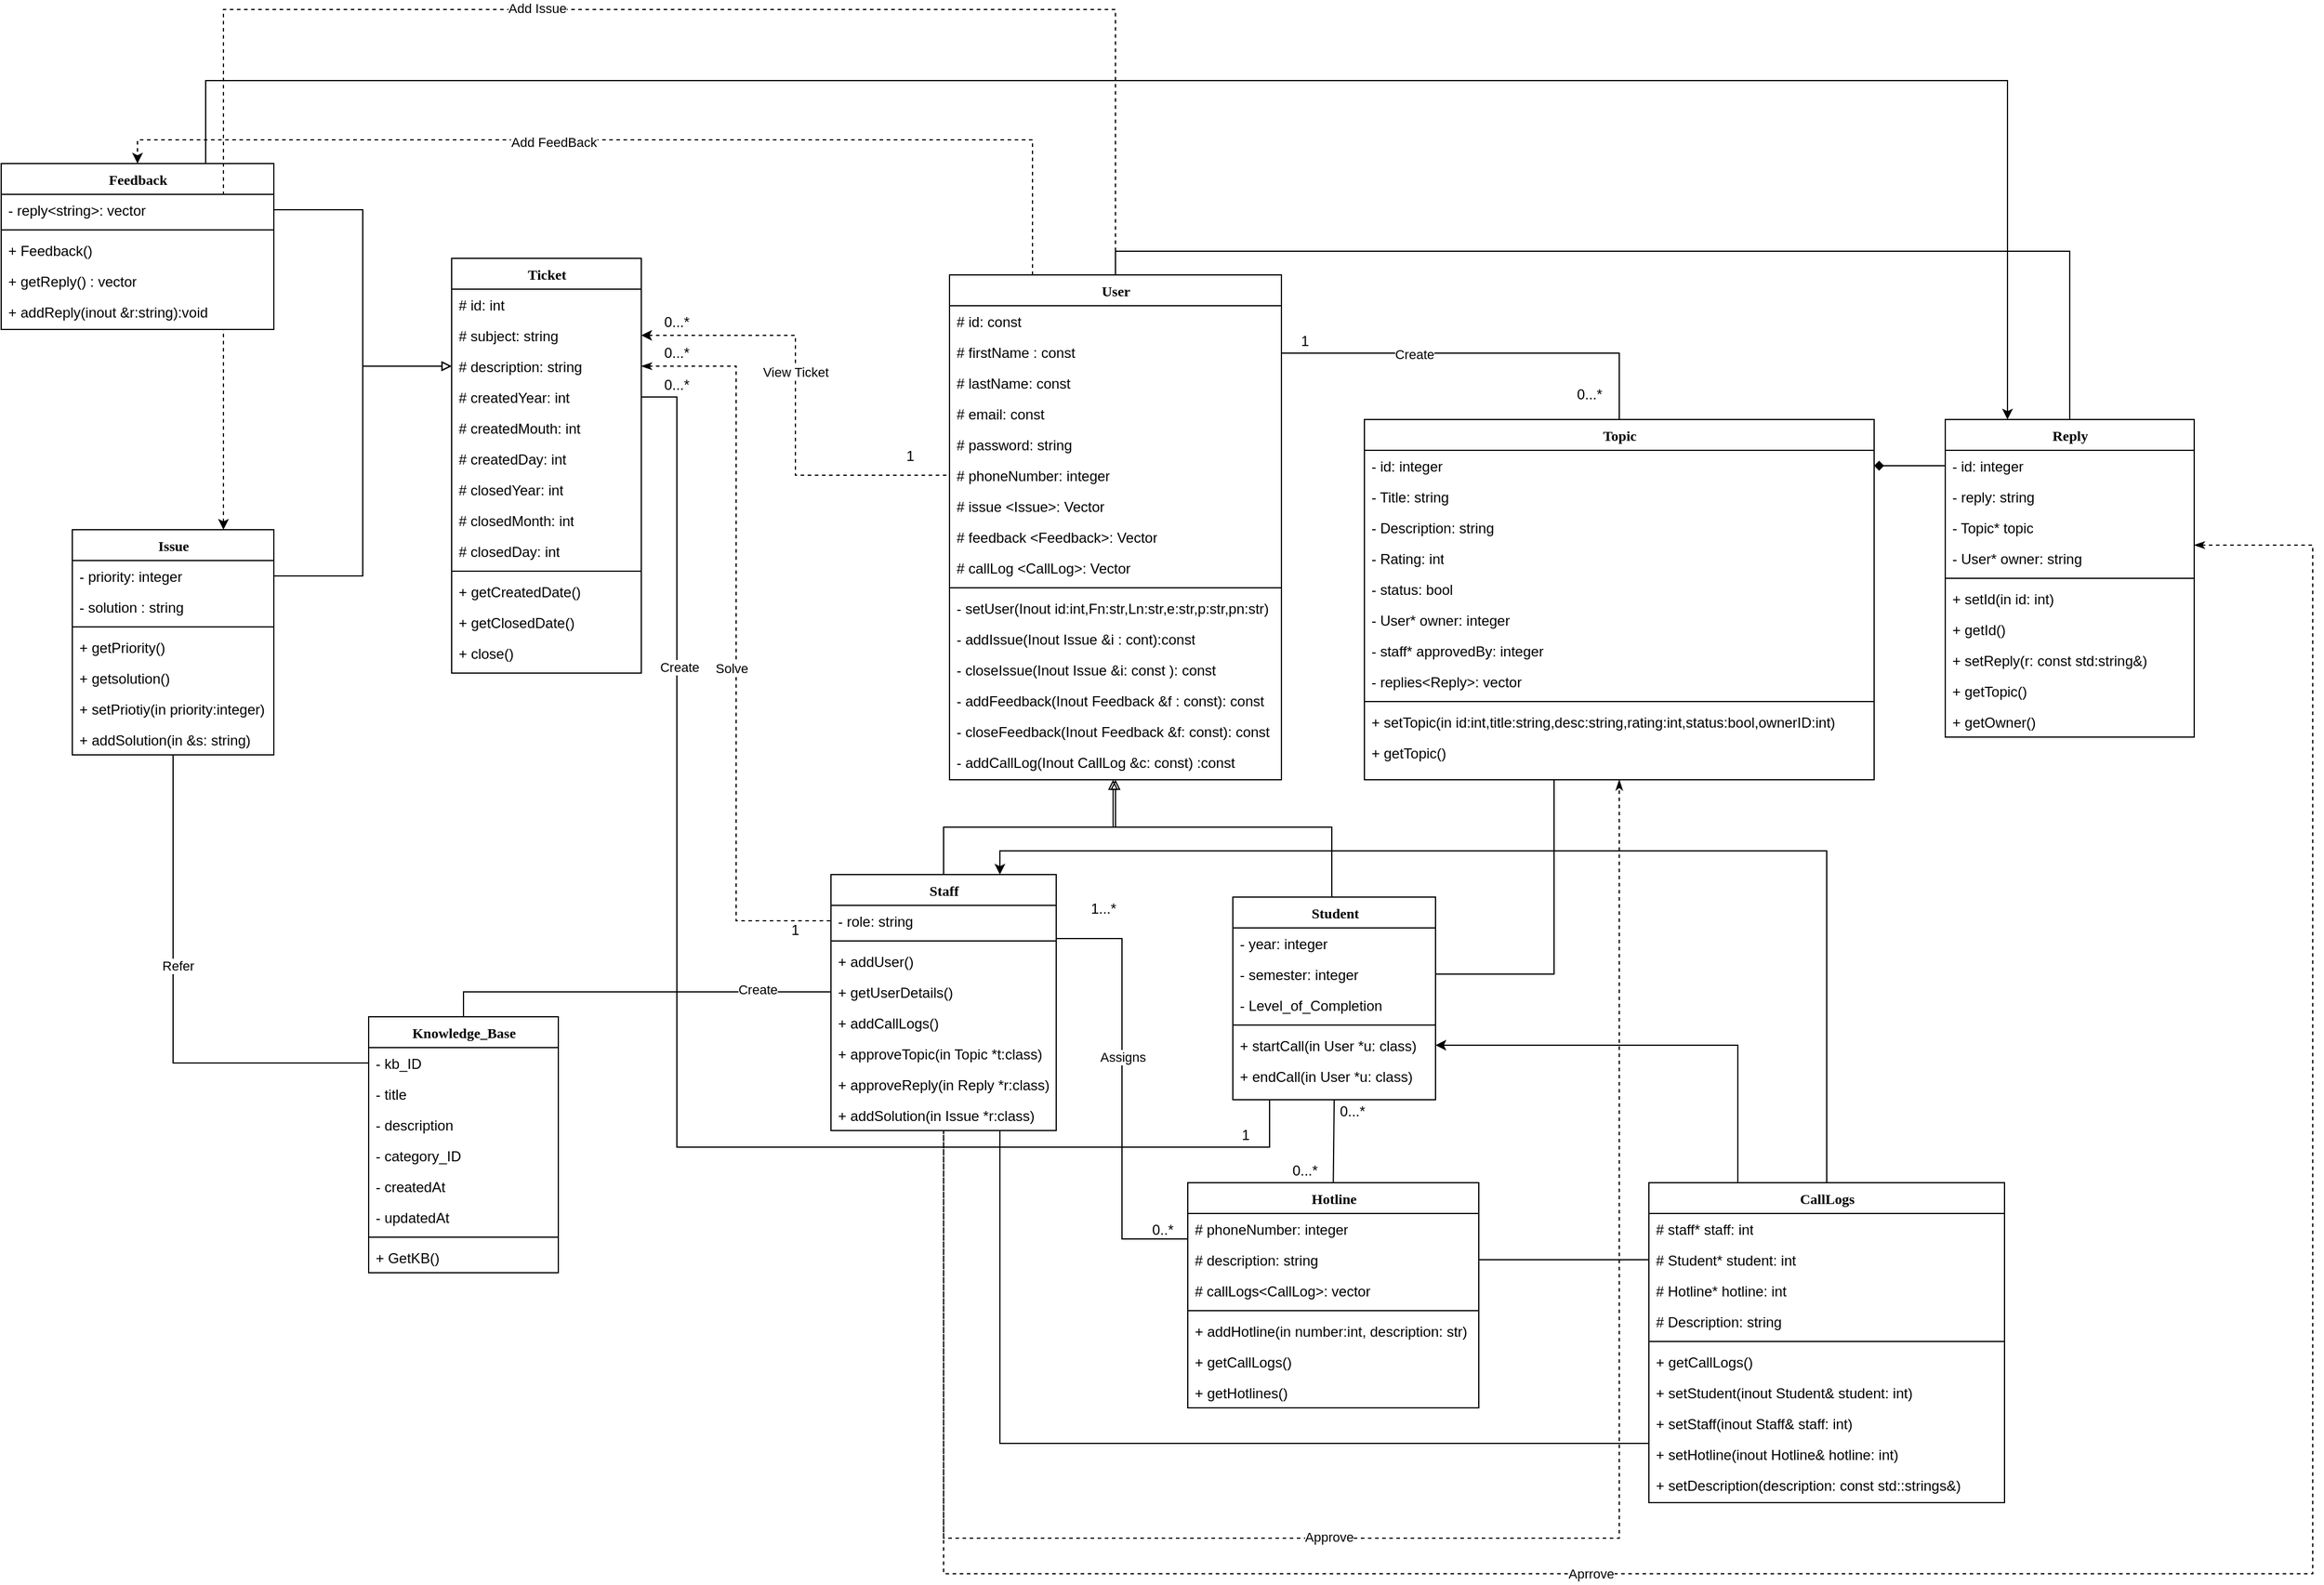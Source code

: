 <mxfile version="13.9.9" type="device"><diagram name="Page-1" id="6133507b-19e7-1e82-6fc7-422aa6c4b21f"><mxGraphModel dx="322" dy="3372" grid="1" gridSize="10" guides="1" tooltips="1" connect="1" arrows="1" fold="1" page="1" pageScale="1" pageWidth="1100" pageHeight="850" background="#ffffff" math="0" shadow="0"><root><mxCell id="0"/><mxCell id="1" parent="0"/><mxCell id="uD2Qz-DI841jRmQrWf2C-61" style="edgeStyle=orthogonalEdgeStyle;rounded=0;orthogonalLoop=1;jettySize=auto;html=1;exitX=0.5;exitY=0;exitDx=0;exitDy=0;entryX=0.5;entryY=1;entryDx=0;entryDy=0;endArrow=block;endFill=0;" parent="1" edge="1"><mxGeometry relative="1" as="geometry"><mxPoint x="2158" y="-1800" as="targetPoint"/><Array as="points"><mxPoint x="2343" y="-1760"/><mxPoint x="2158" y="-1760"/></Array><mxPoint x="2342.5" y="-1701" as="sourcePoint"/></mxGeometry></mxCell><mxCell id="uD2Qz-DI841jRmQrWf2C-149" style="rounded=0;orthogonalLoop=1;jettySize=auto;html=1;exitX=0.5;exitY=1;exitDx=0;exitDy=0;endArrow=none;endFill=0;entryX=0.5;entryY=0;entryDx=0;entryDy=0;" parent="1" source="uD2Qz-DI841jRmQrWf2C-1" target="uD2Qz-DI841jRmQrWf2C-117" edge="1"><mxGeometry relative="1" as="geometry"><mxPoint x="2360" y="-1490" as="targetPoint"/></mxGeometry></mxCell><mxCell id="uD2Qz-DI841jRmQrWf2C-1" value="Student" style="swimlane;html=1;fontStyle=1;align=center;verticalAlign=top;childLayout=stackLayout;horizontal=1;startSize=26;horizontalStack=0;resizeParent=1;resizeLast=0;collapsible=1;marginBottom=0;swimlaneFillColor=#ffffff;rounded=0;shadow=0;comic=0;labelBackgroundColor=none;strokeWidth=1;fillColor=none;fontFamily=Verdana;fontSize=12" parent="1" vertex="1"><mxGeometry x="2259" y="-1701" width="171" height="171" as="geometry"><mxRectangle x="1769" y="-1941" width="100" height="26" as="alternateBounds"/></mxGeometry></mxCell><mxCell id="uD2Qz-DI841jRmQrWf2C-2" value="- year: integer" style="text;html=1;strokeColor=none;fillColor=none;align=left;verticalAlign=top;spacingLeft=4;spacingRight=4;whiteSpace=wrap;overflow=hidden;rotatable=0;points=[[0,0.5],[1,0.5]];portConstraint=eastwest;" parent="uD2Qz-DI841jRmQrWf2C-1" vertex="1"><mxGeometry y="26" width="171" height="26" as="geometry"/></mxCell><mxCell id="uD2Qz-DI841jRmQrWf2C-3" value="- semester: integer" style="text;html=1;strokeColor=none;fillColor=none;align=left;verticalAlign=top;spacingLeft=4;spacingRight=4;whiteSpace=wrap;overflow=hidden;rotatable=0;points=[[0,0.5],[1,0.5]];portConstraint=eastwest;" parent="uD2Qz-DI841jRmQrWf2C-1" vertex="1"><mxGeometry y="52" width="171" height="26" as="geometry"/></mxCell><mxCell id="uD2Qz-DI841jRmQrWf2C-107" value="- Level_of_Completion" style="text;html=1;strokeColor=none;fillColor=none;align=left;verticalAlign=top;spacingLeft=4;spacingRight=4;whiteSpace=wrap;overflow=hidden;rotatable=0;points=[[0,0.5],[1,0.5]];portConstraint=eastwest;" parent="uD2Qz-DI841jRmQrWf2C-1" vertex="1"><mxGeometry y="78" width="171" height="26" as="geometry"/></mxCell><mxCell id="uD2Qz-DI841jRmQrWf2C-4" value="" style="line;html=1;strokeWidth=1;fillColor=none;align=left;verticalAlign=middle;spacingTop=-1;spacingLeft=3;spacingRight=3;rotatable=0;labelPosition=right;points=[];portConstraint=eastwest;" parent="uD2Qz-DI841jRmQrWf2C-1" vertex="1"><mxGeometry y="104" width="171" height="8" as="geometry"/></mxCell><mxCell id="uD2Qz-DI841jRmQrWf2C-70" value="+ startCall(in User *u: class)" style="text;html=1;strokeColor=none;fillColor=none;align=left;verticalAlign=top;spacingLeft=4;spacingRight=4;whiteSpace=wrap;overflow=hidden;rotatable=0;points=[[0,0.5],[1,0.5]];portConstraint=eastwest;" parent="uD2Qz-DI841jRmQrWf2C-1" vertex="1"><mxGeometry y="112" width="171" height="26" as="geometry"/></mxCell><mxCell id="uD2Qz-DI841jRmQrWf2C-5" value="+ endCall(in User *u: class)" style="text;html=1;strokeColor=none;fillColor=none;align=left;verticalAlign=top;spacingLeft=4;spacingRight=4;whiteSpace=wrap;overflow=hidden;rotatable=0;points=[[0,0.5],[1,0.5]];portConstraint=eastwest;" parent="uD2Qz-DI841jRmQrWf2C-1" vertex="1"><mxGeometry y="138" width="171" height="26" as="geometry"/></mxCell><mxCell id="uD2Qz-DI841jRmQrWf2C-62" style="edgeStyle=orthogonalEdgeStyle;rounded=0;orthogonalLoop=1;jettySize=auto;html=1;exitX=0.5;exitY=0;exitDx=0;exitDy=0;entryX=0.5;entryY=1;entryDx=0;entryDy=0;endArrow=block;endFill=0;" parent="1" source="uD2Qz-DI841jRmQrWf2C-53" target="uD2Qz-DI841jRmQrWf2C-73" edge="1"><mxGeometry relative="1" as="geometry"><mxPoint x="2159" y="-1786" as="targetPoint"/><Array as="points"><mxPoint x="2015" y="-1760"/><mxPoint x="2160" y="-1760"/></Array></mxGeometry></mxCell><mxCell id="uD2Qz-DI841jRmQrWf2C-154" style="edgeStyle=orthogonalEdgeStyle;rounded=0;orthogonalLoop=1;jettySize=auto;html=1;exitX=1;exitY=0.25;exitDx=0;exitDy=0;entryX=0;entryY=0.25;entryDx=0;entryDy=0;endArrow=none;endFill=0;" parent="1" source="uD2Qz-DI841jRmQrWf2C-53" target="uD2Qz-DI841jRmQrWf2C-117" edge="1"><mxGeometry relative="1" as="geometry"/></mxCell><mxCell id="uD2Qz-DI841jRmQrWf2C-157" value="Assigns" style="edgeLabel;html=1;align=center;verticalAlign=middle;resizable=0;points=[];" parent="uD2Qz-DI841jRmQrWf2C-154" vertex="1" connectable="0"><mxGeometry x="-0.148" relative="1" as="geometry"><mxPoint as="offset"/></mxGeometry></mxCell><mxCell id="LTG6t53aJ85nXShR4HOv-27" style="edgeStyle=orthogonalEdgeStyle;rounded=0;orthogonalLoop=1;jettySize=auto;html=1;exitX=0.75;exitY=1;exitDx=0;exitDy=0;entryX=0;entryY=0.5;entryDx=0;entryDy=0;endArrow=none;endFill=0;" parent="1" source="uD2Qz-DI841jRmQrWf2C-53" target="uD2Qz-DI841jRmQrWf2C-168" edge="1"><mxGeometry relative="1" as="geometry"><Array as="points"><mxPoint x="2063" y="-1240"/><mxPoint x="2610" y="-1240"/></Array></mxGeometry></mxCell><mxCell id="hPfFJoXS72aLHpicnr_9-17" style="edgeStyle=orthogonalEdgeStyle;rounded=0;orthogonalLoop=1;jettySize=auto;html=1;exitX=1;exitY=0;exitDx=0;exitDy=0;startArrow=none;startFill=0;endArrow=classic;endFill=1;" parent="1" source="uD2Qz-DI841jRmQrWf2C-53" edge="1"><mxGeometry relative="1" as="geometry"><mxPoint x="2110" y="-1720" as="targetPoint"/></mxGeometry></mxCell><mxCell id="jJWsI16hQN7wxo_IH3_u-4" style="edgeStyle=orthogonalEdgeStyle;rounded=0;orthogonalLoop=1;jettySize=auto;html=1;entryX=0.5;entryY=1;entryDx=0;entryDy=0;dashed=1;startArrow=none;startFill=0;endArrow=classicThin;endFill=1;" edge="1" parent="1" source="uD2Qz-DI841jRmQrWf2C-53" target="uD2Qz-DI841jRmQrWf2C-133"><mxGeometry relative="1" as="geometry"><Array as="points"><mxPoint x="2015" y="-1160"/><mxPoint x="2585" y="-1160"/></Array></mxGeometry></mxCell><mxCell id="jJWsI16hQN7wxo_IH3_u-5" value="Approve" style="edgeLabel;html=1;align=center;verticalAlign=middle;resizable=0;points=[];" vertex="1" connectable="0" parent="jJWsI16hQN7wxo_IH3_u-4"><mxGeometry x="-0.139" y="1" relative="1" as="geometry"><mxPoint as="offset"/></mxGeometry></mxCell><mxCell id="uD2Qz-DI841jRmQrWf2C-53" value="Staff" style="swimlane;html=1;fontStyle=1;align=center;verticalAlign=top;childLayout=stackLayout;horizontal=1;startSize=26;horizontalStack=0;resizeParent=1;resizeLast=0;collapsible=1;marginBottom=0;swimlaneFillColor=#ffffff;rounded=0;shadow=0;comic=0;labelBackgroundColor=none;strokeWidth=1;fillColor=none;fontFamily=Verdana;fontSize=12" parent="1" vertex="1"><mxGeometry x="1920" y="-1720" width="190" height="216" as="geometry"><mxRectangle x="1430" y="-1941" width="100" height="26" as="alternateBounds"/></mxGeometry></mxCell><mxCell id="uD2Qz-DI841jRmQrWf2C-54" value="- role: string" style="text;html=1;strokeColor=none;fillColor=none;align=left;verticalAlign=top;spacingLeft=4;spacingRight=4;whiteSpace=wrap;overflow=hidden;rotatable=0;points=[[0,0.5],[1,0.5]];portConstraint=eastwest;" parent="uD2Qz-DI841jRmQrWf2C-53" vertex="1"><mxGeometry y="26" width="190" height="26" as="geometry"/></mxCell><mxCell id="uD2Qz-DI841jRmQrWf2C-56" value="" style="line;html=1;strokeWidth=1;fillColor=none;align=left;verticalAlign=middle;spacingTop=-1;spacingLeft=3;spacingRight=3;rotatable=0;labelPosition=right;points=[];portConstraint=eastwest;" parent="uD2Qz-DI841jRmQrWf2C-53" vertex="1"><mxGeometry y="52" width="190" height="8" as="geometry"/></mxCell><mxCell id="X2WeLWAJaxURfAypOdhX-17" value="+ addUser()" style="text;html=1;strokeColor=none;fillColor=none;align=left;verticalAlign=top;spacingLeft=4;spacingRight=4;whiteSpace=wrap;overflow=hidden;rotatable=0;points=[[0,0.5],[1,0.5]];portConstraint=eastwest;" parent="uD2Qz-DI841jRmQrWf2C-53" vertex="1"><mxGeometry y="60" width="190" height="26" as="geometry"/></mxCell><mxCell id="X2WeLWAJaxURfAypOdhX-16" value="+ getUserDetails()" style="text;html=1;strokeColor=none;fillColor=none;align=left;verticalAlign=top;spacingLeft=4;spacingRight=4;whiteSpace=wrap;overflow=hidden;rotatable=0;points=[[0,0.5],[1,0.5]];portConstraint=eastwest;" parent="uD2Qz-DI841jRmQrWf2C-53" vertex="1"><mxGeometry y="86" width="190" height="26" as="geometry"/></mxCell><mxCell id="uD2Qz-DI841jRmQrWf2C-57" value="+ addCallLogs()" style="text;html=1;strokeColor=none;fillColor=none;align=left;verticalAlign=top;spacingLeft=4;spacingRight=4;whiteSpace=wrap;overflow=hidden;rotatable=0;points=[[0,0.5],[1,0.5]];portConstraint=eastwest;" parent="uD2Qz-DI841jRmQrWf2C-53" vertex="1"><mxGeometry y="112" width="190" height="26" as="geometry"/></mxCell><mxCell id="uD2Qz-DI841jRmQrWf2C-167" value="+ approveTopic(in Topic *t:class)" style="text;html=1;strokeColor=none;fillColor=none;align=left;verticalAlign=top;spacingLeft=4;spacingRight=4;whiteSpace=wrap;overflow=hidden;rotatable=0;points=[[0,0.5],[1,0.5]];portConstraint=eastwest;" parent="uD2Qz-DI841jRmQrWf2C-53" vertex="1"><mxGeometry y="138" width="190" height="26" as="geometry"/></mxCell><mxCell id="uD2Qz-DI841jRmQrWf2C-196" value="+ approveReply(in Reply *r:class)" style="text;html=1;strokeColor=none;fillColor=none;align=left;verticalAlign=top;spacingLeft=4;spacingRight=4;whiteSpace=wrap;overflow=hidden;rotatable=0;points=[[0,0.5],[1,0.5]];portConstraint=eastwest;" parent="uD2Qz-DI841jRmQrWf2C-53" vertex="1"><mxGeometry y="164" width="190" height="26" as="geometry"/></mxCell><mxCell id="LTG6t53aJ85nXShR4HOv-24" value="+ addSolution(in Issue *r:class)" style="text;html=1;strokeColor=none;fillColor=none;align=left;verticalAlign=top;spacingLeft=4;spacingRight=4;whiteSpace=wrap;overflow=hidden;rotatable=0;points=[[0,0.5],[1,0.5]];portConstraint=eastwest;" parent="uD2Qz-DI841jRmQrWf2C-53" vertex="1"><mxGeometry y="190" width="190" height="26" as="geometry"/></mxCell><mxCell id="hPfFJoXS72aLHpicnr_9-10" style="edgeStyle=orthogonalEdgeStyle;rounded=0;orthogonalLoop=1;jettySize=auto;html=1;exitX=0.25;exitY=0;exitDx=0;exitDy=0;entryX=0.5;entryY=0;entryDx=0;entryDy=0;dashed=1;startArrow=none;startFill=0;endArrow=classic;endFill=1;" parent="1" source="uD2Qz-DI841jRmQrWf2C-73" target="uD2Qz-DI841jRmQrWf2C-145" edge="1"><mxGeometry relative="1" as="geometry"/></mxCell><mxCell id="hPfFJoXS72aLHpicnr_9-11" value="Add FeedBack" style="edgeLabel;html=1;align=center;verticalAlign=middle;resizable=0;points=[];" parent="hPfFJoXS72aLHpicnr_9-10" vertex="1" connectable="0"><mxGeometry x="0.165" y="2" relative="1" as="geometry"><mxPoint as="offset"/></mxGeometry></mxCell><mxCell id="uD2Qz-DI841jRmQrWf2C-73" value="User" style="swimlane;html=1;fontStyle=1;align=center;verticalAlign=top;childLayout=stackLayout;horizontal=1;startSize=26;horizontalStack=0;resizeParent=1;resizeLast=0;collapsible=1;marginBottom=0;swimlaneFillColor=#ffffff;rounded=0;shadow=0;comic=0;labelBackgroundColor=none;strokeWidth=1;fillColor=none;fontFamily=Verdana;fontSize=12" parent="1" vertex="1"><mxGeometry x="2020" y="-2226" width="280" height="426" as="geometry"><mxRectangle x="1581" y="-2465" width="100" height="26" as="alternateBounds"/></mxGeometry></mxCell><mxCell id="uD2Qz-DI841jRmQrWf2C-74" value="# id: const" style="text;html=1;strokeColor=none;fillColor=none;align=left;verticalAlign=top;spacingLeft=4;spacingRight=4;whiteSpace=wrap;overflow=hidden;rotatable=0;points=[[0,0.5],[1,0.5]];portConstraint=eastwest;" parent="uD2Qz-DI841jRmQrWf2C-73" vertex="1"><mxGeometry y="26" width="280" height="26" as="geometry"/></mxCell><mxCell id="uD2Qz-DI841jRmQrWf2C-75" value="#&amp;nbsp;firstName : const" style="text;html=1;strokeColor=none;fillColor=none;align=left;verticalAlign=top;spacingLeft=4;spacingRight=4;whiteSpace=wrap;overflow=hidden;rotatable=0;points=[[0,0.5],[1,0.5]];portConstraint=eastwest;" parent="uD2Qz-DI841jRmQrWf2C-73" vertex="1"><mxGeometry y="52" width="280" height="26" as="geometry"/></mxCell><mxCell id="uD2Qz-DI841jRmQrWf2C-78" value="#&amp;nbsp;lastName: const" style="text;html=1;strokeColor=none;fillColor=none;align=left;verticalAlign=top;spacingLeft=4;spacingRight=4;whiteSpace=wrap;overflow=hidden;rotatable=0;points=[[0,0.5],[1,0.5]];portConstraint=eastwest;" parent="uD2Qz-DI841jRmQrWf2C-73" vertex="1"><mxGeometry y="78" width="280" height="26" as="geometry"/></mxCell><mxCell id="uD2Qz-DI841jRmQrWf2C-79" value="#&amp;nbsp;email: const" style="text;html=1;strokeColor=none;fillColor=none;align=left;verticalAlign=top;spacingLeft=4;spacingRight=4;whiteSpace=wrap;overflow=hidden;rotatable=0;points=[[0,0.5],[1,0.5]];portConstraint=eastwest;" parent="uD2Qz-DI841jRmQrWf2C-73" vertex="1"><mxGeometry y="104" width="280" height="26" as="geometry"/></mxCell><mxCell id="uD2Qz-DI841jRmQrWf2C-80" value="#&amp;nbsp;password: string" style="text;html=1;strokeColor=none;fillColor=none;align=left;verticalAlign=top;spacingLeft=4;spacingRight=4;whiteSpace=wrap;overflow=hidden;rotatable=0;points=[[0,0.5],[1,0.5]];portConstraint=eastwest;" parent="uD2Qz-DI841jRmQrWf2C-73" vertex="1"><mxGeometry y="130" width="280" height="26" as="geometry"/></mxCell><mxCell id="uD2Qz-DI841jRmQrWf2C-81" value="#&amp;nbsp;phoneNumber: integer" style="text;html=1;strokeColor=none;fillColor=none;align=left;verticalAlign=top;spacingLeft=4;spacingRight=4;whiteSpace=wrap;overflow=hidden;rotatable=0;points=[[0,0.5],[1,0.5]];portConstraint=eastwest;" parent="uD2Qz-DI841jRmQrWf2C-73" vertex="1"><mxGeometry y="156" width="280" height="26" as="geometry"/></mxCell><mxCell id="uD2Qz-DI841jRmQrWf2C-82" value="#&amp;nbsp;issue &amp;lt;Issue&amp;gt;: Vector" style="text;html=1;strokeColor=none;fillColor=none;align=left;verticalAlign=top;spacingLeft=4;spacingRight=4;whiteSpace=wrap;overflow=hidden;rotatable=0;points=[[0,0.5],[1,0.5]];portConstraint=eastwest;" parent="uD2Qz-DI841jRmQrWf2C-73" vertex="1"><mxGeometry y="182" width="280" height="26" as="geometry"/></mxCell><mxCell id="uD2Qz-DI841jRmQrWf2C-83" value="#&amp;nbsp;feedback &amp;lt;Feedback&amp;gt;: Vector" style="text;html=1;strokeColor=none;fillColor=none;align=left;verticalAlign=top;spacingLeft=4;spacingRight=4;whiteSpace=wrap;overflow=hidden;rotatable=0;points=[[0,0.5],[1,0.5]];portConstraint=eastwest;" parent="uD2Qz-DI841jRmQrWf2C-73" vertex="1"><mxGeometry y="208" width="280" height="26" as="geometry"/></mxCell><mxCell id="uD2Qz-DI841jRmQrWf2C-84" value="#&amp;nbsp;callLog &amp;lt;CallLog&amp;gt;: Vector" style="text;html=1;strokeColor=none;fillColor=none;align=left;verticalAlign=top;spacingLeft=4;spacingRight=4;whiteSpace=wrap;overflow=hidden;rotatable=0;points=[[0,0.5],[1,0.5]];portConstraint=eastwest;" parent="uD2Qz-DI841jRmQrWf2C-73" vertex="1"><mxGeometry y="234" width="280" height="26" as="geometry"/></mxCell><mxCell id="uD2Qz-DI841jRmQrWf2C-76" value="" style="line;html=1;strokeWidth=1;fillColor=none;align=left;verticalAlign=middle;spacingTop=-1;spacingLeft=3;spacingRight=3;rotatable=0;labelPosition=right;points=[];portConstraint=eastwest;" parent="uD2Qz-DI841jRmQrWf2C-73" vertex="1"><mxGeometry y="260" width="280" height="8" as="geometry"/></mxCell><mxCell id="X2WeLWAJaxURfAypOdhX-36" value="- setUser(Inout id:int,Fn:str,Ln:str,e:str,p:str,pn:str)&amp;nbsp;" style="text;html=1;strokeColor=none;fillColor=none;align=left;verticalAlign=top;spacingLeft=4;spacingRight=4;whiteSpace=wrap;overflow=hidden;rotatable=0;points=[[0,0.5],[1,0.5]];portConstraint=eastwest;" parent="uD2Qz-DI841jRmQrWf2C-73" vertex="1"><mxGeometry y="268" width="280" height="26" as="geometry"/></mxCell><mxCell id="X2WeLWAJaxURfAypOdhX-15" value="- addIssue(Inout Issue &amp;amp;i : cont):const" style="text;html=1;strokeColor=none;fillColor=none;align=left;verticalAlign=top;spacingLeft=4;spacingRight=4;whiteSpace=wrap;overflow=hidden;rotatable=0;points=[[0,0.5],[1,0.5]];portConstraint=eastwest;" parent="uD2Qz-DI841jRmQrWf2C-73" vertex="1"><mxGeometry y="294" width="280" height="26" as="geometry"/></mxCell><mxCell id="uD2Qz-DI841jRmQrWf2C-86" value="- closeIssue(Inout Issue &amp;amp;i: const ): const&amp;nbsp;" style="text;html=1;strokeColor=none;fillColor=none;align=left;verticalAlign=top;spacingLeft=4;spacingRight=4;whiteSpace=wrap;overflow=hidden;rotatable=0;points=[[0,0.5],[1,0.5]];portConstraint=eastwest;" parent="uD2Qz-DI841jRmQrWf2C-73" vertex="1"><mxGeometry y="320" width="280" height="26" as="geometry"/></mxCell><mxCell id="uD2Qz-DI841jRmQrWf2C-77" value="- addFeedback(Inout Feedback &amp;amp;f : const): const&amp;nbsp;&amp;nbsp;" style="text;html=1;strokeColor=none;fillColor=none;align=left;verticalAlign=top;spacingLeft=4;spacingRight=4;whiteSpace=wrap;overflow=hidden;rotatable=0;points=[[0,0.5],[1,0.5]];portConstraint=eastwest;" parent="uD2Qz-DI841jRmQrWf2C-73" vertex="1"><mxGeometry y="346" width="280" height="26" as="geometry"/></mxCell><mxCell id="uD2Qz-DI841jRmQrWf2C-87" value="- closeFeedback(Inout Feedback &amp;amp;f: const): const&amp;nbsp;" style="text;html=1;strokeColor=none;fillColor=none;align=left;verticalAlign=top;spacingLeft=4;spacingRight=4;whiteSpace=wrap;overflow=hidden;rotatable=0;points=[[0,0.5],[1,0.5]];portConstraint=eastwest;" parent="uD2Qz-DI841jRmQrWf2C-73" vertex="1"><mxGeometry y="372" width="280" height="26" as="geometry"/></mxCell><mxCell id="uD2Qz-DI841jRmQrWf2C-164" value="- addCallLog(Inout CallLog &amp;amp;c: const) :const" style="text;html=1;strokeColor=none;fillColor=none;align=left;verticalAlign=top;spacingLeft=4;spacingRight=4;whiteSpace=wrap;overflow=hidden;rotatable=0;points=[[0,0.5],[1,0.5]];portConstraint=eastwest;" parent="uD2Qz-DI841jRmQrWf2C-73" vertex="1"><mxGeometry y="398" width="280" height="26" as="geometry"/></mxCell><mxCell id="uD2Qz-DI841jRmQrWf2C-98" value="" style="group;container=1;" parent="1" vertex="1" connectable="0"><mxGeometry x="1613" y="-2083" width="394" height="314" as="geometry"><mxRectangle x="1123" y="-2323" width="50" height="40" as="alternateBounds"/></mxGeometry></mxCell><mxCell id="uD2Qz-DI841jRmQrWf2C-96" value="1" style="text;html=1;strokeColor=none;fillColor=none;align=center;verticalAlign=middle;whiteSpace=wrap;rounded=0;" parent="uD2Qz-DI841jRmQrWf2C-98" vertex="1"><mxGeometry x="354" width="40" height="20" as="geometry"/></mxCell><mxCell id="uD2Qz-DI841jRmQrWf2C-108" style="edgeStyle=orthogonalEdgeStyle;rounded=0;orthogonalLoop=1;jettySize=auto;html=1;exitX=1;exitY=0.5;exitDx=0;exitDy=0;entryX=0;entryY=0.5;entryDx=0;entryDy=0;endArrow=none;endFill=0;startArrow=classicThin;startFill=1;dashed=1;" parent="1" source="uD2Qz-DI841jRmQrWf2C-99" target="uD2Qz-DI841jRmQrWf2C-54" edge="1"><mxGeometry relative="1" as="geometry"/></mxCell><mxCell id="X2WeLWAJaxURfAypOdhX-28" value="Solve" style="edgeLabel;html=1;align=center;verticalAlign=middle;resizable=0;points=[];" parent="uD2Qz-DI841jRmQrWf2C-108" vertex="1" connectable="0"><mxGeometry x="0.065" y="-4" relative="1" as="geometry"><mxPoint as="offset"/></mxGeometry></mxCell><mxCell id="uD2Qz-DI841jRmQrWf2C-109" style="edgeStyle=orthogonalEdgeStyle;rounded=0;orthogonalLoop=1;jettySize=auto;html=1;exitX=1;exitY=0.5;exitDx=0;exitDy=0;endArrow=none;endFill=0;entryX=0.25;entryY=1;entryDx=0;entryDy=0;" parent="1" source="uD2Qz-DI841jRmQrWf2C-100" target="uD2Qz-DI841jRmQrWf2C-1" edge="1"><mxGeometry relative="1" as="geometry"><Array as="points"><mxPoint x="1790" y="-2123"/><mxPoint x="1790" y="-1490"/><mxPoint x="2290" y="-1490"/><mxPoint x="2290" y="-1530"/></Array><mxPoint x="2280" y="-1510" as="targetPoint"/></mxGeometry></mxCell><mxCell id="X2WeLWAJaxURfAypOdhX-32" value="Create" style="edgeLabel;html=1;align=center;verticalAlign=middle;resizable=0;points=[];" parent="uD2Qz-DI841jRmQrWf2C-109" vertex="1" connectable="0"><mxGeometry x="-0.575" y="2" relative="1" as="geometry"><mxPoint as="offset"/></mxGeometry></mxCell><mxCell id="uD2Qz-DI841jRmQrWf2C-110" value="0...*" style="text;html=1;strokeColor=none;fillColor=none;align=center;verticalAlign=middle;whiteSpace=wrap;rounded=0;" parent="1" vertex="1"><mxGeometry x="1770" y="-2170" width="40" height="20" as="geometry"/></mxCell><mxCell id="uD2Qz-DI841jRmQrWf2C-111" value="1" style="text;html=1;strokeColor=none;fillColor=none;align=center;verticalAlign=middle;whiteSpace=wrap;rounded=0;" parent="1" vertex="1"><mxGeometry x="1870" y="-1683" width="40" height="20" as="geometry"/></mxCell><mxCell id="uD2Qz-DI841jRmQrWf2C-113" value="1" style="text;html=1;strokeColor=none;fillColor=none;align=center;verticalAlign=middle;whiteSpace=wrap;rounded=0;" parent="1" vertex="1"><mxGeometry x="2250" y="-1510" width="40" height="20" as="geometry"/></mxCell><mxCell id="uD2Qz-DI841jRmQrWf2C-117" value="Hotline" style="swimlane;html=1;fontStyle=1;align=center;verticalAlign=top;childLayout=stackLayout;horizontal=1;startSize=26;horizontalStack=0;resizeParent=1;resizeLast=0;collapsible=1;marginBottom=0;swimlaneFillColor=#ffffff;rounded=0;shadow=0;comic=0;labelBackgroundColor=none;strokeWidth=1;fillColor=none;fontFamily=Verdana;fontSize=12" parent="1" vertex="1"><mxGeometry x="2221" y="-1460" width="245.5" height="190" as="geometry"><mxRectangle x="1430" y="-1941" width="100" height="26" as="alternateBounds"/></mxGeometry></mxCell><mxCell id="uD2Qz-DI841jRmQrWf2C-118" value="# phoneNumber: integer" style="text;html=1;strokeColor=none;fillColor=none;align=left;verticalAlign=top;spacingLeft=4;spacingRight=4;whiteSpace=wrap;overflow=hidden;rotatable=0;points=[[0,0.5],[1,0.5]];portConstraint=eastwest;" parent="uD2Qz-DI841jRmQrWf2C-117" vertex="1"><mxGeometry y="26" width="245.5" height="26" as="geometry"/></mxCell><mxCell id="uD2Qz-DI841jRmQrWf2C-161" value="# description: string" style="text;html=1;strokeColor=none;fillColor=none;align=left;verticalAlign=top;spacingLeft=4;spacingRight=4;whiteSpace=wrap;overflow=hidden;rotatable=0;points=[[0,0.5],[1,0.5]];portConstraint=eastwest;" parent="uD2Qz-DI841jRmQrWf2C-117" vertex="1"><mxGeometry y="52" width="245.5" height="26" as="geometry"/></mxCell><mxCell id="X2WeLWAJaxURfAypOdhX-1" value="# callLogs&amp;lt;CallLog&amp;gt;: vector" style="text;html=1;strokeColor=none;fillColor=none;align=left;verticalAlign=top;spacingLeft=4;spacingRight=4;whiteSpace=wrap;overflow=hidden;rotatable=0;points=[[0,0.5],[1,0.5]];portConstraint=eastwest;" parent="uD2Qz-DI841jRmQrWf2C-117" vertex="1"><mxGeometry y="78" width="245.5" height="26" as="geometry"/></mxCell><mxCell id="uD2Qz-DI841jRmQrWf2C-119" value="" style="line;html=1;strokeWidth=1;fillColor=none;align=left;verticalAlign=middle;spacingTop=-1;spacingLeft=3;spacingRight=3;rotatable=0;labelPosition=right;points=[];portConstraint=eastwest;" parent="uD2Qz-DI841jRmQrWf2C-117" vertex="1"><mxGeometry y="104" width="245.5" height="8" as="geometry"/></mxCell><mxCell id="uD2Qz-DI841jRmQrWf2C-120" value="+ addHotline(in number:int, description: str)" style="text;html=1;strokeColor=none;fillColor=none;align=left;verticalAlign=top;spacingLeft=4;spacingRight=4;whiteSpace=wrap;overflow=hidden;rotatable=0;points=[[0,0.5],[1,0.5]];portConstraint=eastwest;" parent="uD2Qz-DI841jRmQrWf2C-117" vertex="1"><mxGeometry y="112" width="245.5" height="26" as="geometry"/></mxCell><mxCell id="uD2Qz-DI841jRmQrWf2C-163" value="+ getCallLogs()" style="text;html=1;strokeColor=none;fillColor=none;align=left;verticalAlign=top;spacingLeft=4;spacingRight=4;whiteSpace=wrap;overflow=hidden;rotatable=0;points=[[0,0.5],[1,0.5]];portConstraint=eastwest;" parent="uD2Qz-DI841jRmQrWf2C-117" vertex="1"><mxGeometry y="138" width="245.5" height="26" as="geometry"/></mxCell><mxCell id="X2WeLWAJaxURfAypOdhX-3" value="+ getHotlines()" style="text;html=1;strokeColor=none;fillColor=none;align=left;verticalAlign=top;spacingLeft=4;spacingRight=4;whiteSpace=wrap;overflow=hidden;rotatable=0;points=[[0,0.5],[1,0.5]];portConstraint=eastwest;" parent="uD2Qz-DI841jRmQrWf2C-117" vertex="1"><mxGeometry y="164" width="245.5" height="26" as="geometry"/></mxCell><mxCell id="hPfFJoXS72aLHpicnr_9-8" style="edgeStyle=orthogonalEdgeStyle;rounded=0;orthogonalLoop=1;jettySize=auto;html=1;exitX=0.25;exitY=0;exitDx=0;exitDy=0;entryX=1;entryY=0.5;entryDx=0;entryDy=0;" parent="1" source="uD2Qz-DI841jRmQrWf2C-121" target="uD2Qz-DI841jRmQrWf2C-70" edge="1"><mxGeometry relative="1" as="geometry"/></mxCell><mxCell id="hPfFJoXS72aLHpicnr_9-9" style="edgeStyle=orthogonalEdgeStyle;rounded=0;orthogonalLoop=1;jettySize=auto;html=1;exitX=0.5;exitY=0;exitDx=0;exitDy=0;entryX=0.75;entryY=0;entryDx=0;entryDy=0;" parent="1" source="uD2Qz-DI841jRmQrWf2C-121" target="uD2Qz-DI841jRmQrWf2C-53" edge="1"><mxGeometry relative="1" as="geometry"><Array as="points"><mxPoint x="2760" y="-1740"/><mxPoint x="2063" y="-1740"/></Array></mxGeometry></mxCell><mxCell id="uD2Qz-DI841jRmQrWf2C-121" value="CallLogs" style="swimlane;html=1;fontStyle=1;align=center;verticalAlign=top;childLayout=stackLayout;horizontal=1;startSize=26;horizontalStack=0;resizeParent=1;resizeLast=0;collapsible=1;marginBottom=0;swimlaneFillColor=#ffffff;rounded=0;shadow=0;comic=0;labelBackgroundColor=none;strokeWidth=1;fillColor=none;fontFamily=Verdana;fontSize=12" parent="1" vertex="1"><mxGeometry x="2610" y="-1460" width="300" height="270" as="geometry"><mxRectangle x="1430" y="-1941" width="100" height="26" as="alternateBounds"/></mxGeometry></mxCell><mxCell id="uD2Qz-DI841jRmQrWf2C-122" value="# staff* staff: int" style="text;html=1;strokeColor=none;fillColor=none;align=left;verticalAlign=top;spacingLeft=4;spacingRight=4;whiteSpace=wrap;overflow=hidden;rotatable=0;points=[[0,0.5],[1,0.5]];portConstraint=eastwest;" parent="uD2Qz-DI841jRmQrWf2C-121" vertex="1"><mxGeometry y="26" width="300" height="26" as="geometry"/></mxCell><mxCell id="uD2Qz-DI841jRmQrWf2C-166" value="# Student* student: int" style="text;html=1;strokeColor=none;fillColor=none;align=left;verticalAlign=top;spacingLeft=4;spacingRight=4;whiteSpace=wrap;overflow=hidden;rotatable=0;points=[[0,0.5],[1,0.5]];portConstraint=eastwest;" parent="uD2Qz-DI841jRmQrWf2C-121" vertex="1"><mxGeometry y="52" width="300" height="26" as="geometry"/></mxCell><mxCell id="X2WeLWAJaxURfAypOdhX-6" value="# Hotline* hotline: int" style="text;html=1;strokeColor=none;fillColor=none;align=left;verticalAlign=top;spacingLeft=4;spacingRight=4;whiteSpace=wrap;overflow=hidden;rotatable=0;points=[[0,0.5],[1,0.5]];portConstraint=eastwest;" parent="uD2Qz-DI841jRmQrWf2C-121" vertex="1"><mxGeometry y="78" width="300" height="26" as="geometry"/></mxCell><mxCell id="uD2Qz-DI841jRmQrWf2C-168" value="# Description: string" style="text;html=1;strokeColor=none;fillColor=none;align=left;verticalAlign=top;spacingLeft=4;spacingRight=4;whiteSpace=wrap;overflow=hidden;rotatable=0;points=[[0,0.5],[1,0.5]];portConstraint=eastwest;" parent="uD2Qz-DI841jRmQrWf2C-121" vertex="1"><mxGeometry y="104" width="300" height="26" as="geometry"/></mxCell><mxCell id="uD2Qz-DI841jRmQrWf2C-123" value="" style="line;html=1;strokeWidth=1;fillColor=none;align=left;verticalAlign=middle;spacingTop=-1;spacingLeft=3;spacingRight=3;rotatable=0;labelPosition=right;points=[];portConstraint=eastwest;" parent="uD2Qz-DI841jRmQrWf2C-121" vertex="1"><mxGeometry y="130" width="300" height="8" as="geometry"/></mxCell><mxCell id="uD2Qz-DI841jRmQrWf2C-124" value="+ getCallLogs()" style="text;html=1;strokeColor=none;fillColor=none;align=left;verticalAlign=top;spacingLeft=4;spacingRight=4;whiteSpace=wrap;overflow=hidden;rotatable=0;points=[[0,0.5],[1,0.5]];portConstraint=eastwest;" parent="uD2Qz-DI841jRmQrWf2C-121" vertex="1"><mxGeometry y="138" width="300" height="26" as="geometry"/></mxCell><mxCell id="X2WeLWAJaxURfAypOdhX-7" value="+ setStudent(inout Student&amp;amp; student: int)" style="text;html=1;strokeColor=none;fillColor=none;align=left;verticalAlign=top;spacingLeft=4;spacingRight=4;whiteSpace=wrap;overflow=hidden;rotatable=0;points=[[0,0.5],[1,0.5]];portConstraint=eastwest;" parent="uD2Qz-DI841jRmQrWf2C-121" vertex="1"><mxGeometry y="164" width="300" height="26" as="geometry"/></mxCell><mxCell id="X2WeLWAJaxURfAypOdhX-9" value="+ setStaff(inout Staff&amp;amp; staff: int)" style="text;html=1;strokeColor=none;fillColor=none;align=left;verticalAlign=top;spacingLeft=4;spacingRight=4;whiteSpace=wrap;overflow=hidden;rotatable=0;points=[[0,0.5],[1,0.5]];portConstraint=eastwest;" parent="uD2Qz-DI841jRmQrWf2C-121" vertex="1"><mxGeometry y="190" width="300" height="26" as="geometry"/></mxCell><mxCell id="X2WeLWAJaxURfAypOdhX-24" value="+ setHotline(inout Hotline&amp;amp; hotline: int)" style="text;html=1;strokeColor=none;fillColor=none;align=left;verticalAlign=top;spacingLeft=4;spacingRight=4;whiteSpace=wrap;overflow=hidden;rotatable=0;points=[[0,0.5],[1,0.5]];portConstraint=eastwest;" parent="uD2Qz-DI841jRmQrWf2C-121" vertex="1"><mxGeometry y="216" width="300" height="26" as="geometry"/></mxCell><mxCell id="X2WeLWAJaxURfAypOdhX-25" value="+ setDescription(description: const std::strings&amp;amp;)" style="text;html=1;strokeColor=none;fillColor=none;align=left;verticalAlign=top;spacingLeft=4;spacingRight=4;whiteSpace=wrap;overflow=hidden;rotatable=0;points=[[0,0.5],[1,0.5]];portConstraint=eastwest;" parent="uD2Qz-DI841jRmQrWf2C-121" vertex="1"><mxGeometry y="242" width="300" height="26" as="geometry"/></mxCell><mxCell id="uD2Qz-DI841jRmQrWf2C-125" value="Knowledge_Base&lt;span style=&quot;color: rgba(0 , 0 , 0 , 0) ; font-family: monospace ; font-size: 0px ; font-weight: 400&quot;&gt;%3CmxGraphModel%3E%3Croot%3E%3CmxCell%20id%3D%220%22%2F%3E%3CmxCell%20id%3D%221%22%20parent%3D%220%22%2F%3E%3CmxCell%20id%3D%222%22%20value%3D%22Hotline%22%20style%3D%22swimlane%3Bhtml%3D1%3BfontStyle%3D1%3Balign%3Dcenter%3BverticalAlign%3Dtop%3BchildLayout%3DstackLayout%3Bhorizontal%3D1%3BstartSize%3D26%3BhorizontalStack%3D0%3BresizeParent%3D1%3BresizeLast%3D0%3Bcollapsible%3D1%3BmarginBottom%3D0%3BswimlaneFillColor%3D%23ffffff%3Brounded%3D0%3Bshadow%3D0%3Bcomic%3D0%3BlabelBackgroundColor%3Dnone%3BstrokeWidth%3D1%3BfillColor%3Dnone%3BfontFamily%3DVerdana%3BfontSize%3D12%22%20vertex%3D%221%22%20parent%3D%221%22%3E%3CmxGeometry%20x%3D%221040%22%20y%3D%22-1788%22%20width%3D%22160%22%20height%3D%2288%22%20as%3D%22geometry%22%3E%3CmxRectangle%20x%3D%221430%22%20y%3D%22-1941%22%20width%3D%22100%22%20height%3D%2226%22%20as%3D%22alternateBounds%22%2F%3E%3C%2FmxGeometry%3E%3C%2FmxCell%3E%3CmxCell%20id%3D%223%22%20value%3D%22-%20role%3A%20string%22%20style%3D%22text%3Bhtml%3D1%3BstrokeColor%3Dnone%3BfillColor%3Dnone%3Balign%3Dleft%3BverticalAlign%3Dtop%3BspacingLeft%3D4%3BspacingRight%3D4%3BwhiteSpace%3Dwrap%3Boverflow%3Dhidden%3Brotatable%3D0%3Bpoints%3D%5B%5B0%2C0.5%5D%2C%5B1%2C0.5%5D%5D%3BportConstraint%3Deastwest%3B%22%20vertex%3D%221%22%20parent%3D%222%22%3E%3CmxGeometry%20y%3D%2226%22%20width%3D%22160%22%20height%3D%2226%22%20as%3D%22geometry%22%2F%3E%3C%2FmxCell%3E%3CmxCell%20id%3D%224%22%20value%3D%22%22%20style%3D%22line%3Bhtml%3D1%3BstrokeWidth%3D1%3BfillColor%3Dnone%3Balign%3Dleft%3BverticalAlign%3Dmiddle%3BspacingTop%3D-1%3BspacingLeft%3D3%3BspacingRight%3D3%3Brotatable%3D0%3BlabelPosition%3Dright%3Bpoints%3D%5B%5D%3BportConstraint%3Deastwest%3B%22%20vertex%3D%221%22%20parent%3D%222%22%3E%3CmxGeometry%20y%3D%2252%22%20width%3D%22160%22%20height%3D%228%22%20as%3D%22geometry%22%2F%3E%3C%2FmxCell%3E%3CmxCell%20id%3D%225%22%20value%3D%22%2B%20method(type)%3A%20type%22%20style%3D%22text%3Bhtml%3D1%3BstrokeColor%3Dnone%3BfillColor%3Dnone%3Balign%3Dleft%3BverticalAlign%3Dtop%3BspacingLeft%3D4%3BspacingRight%3D4%3BwhiteSpace%3Dwrap%3Boverflow%3Dhidden%3Brotatable%3D0%3Bpoints%3D%5B%5B0%2C0.5%5D%2C%5B1%2C0.5%5D%5D%3BportConstraint%3Deastwest%3B%22%20vertex%3D%221%22%20parent%3D%222%22%3E%3CmxGeometry%20y%3D%2260%22%20width%3D%22160%22%20height%3D%2226%22%20as%3D%22geometry%22%2F%3E%3C%2FmxCell%3E%3C%2Froot%3E%3C%2FmxGraphModel%3E&lt;/span&gt;" style="swimlane;html=1;fontStyle=1;align=center;verticalAlign=top;childLayout=stackLayout;horizontal=1;startSize=26;horizontalStack=0;resizeParent=1;resizeLast=0;collapsible=1;marginBottom=0;swimlaneFillColor=#ffffff;rounded=0;shadow=0;comic=0;labelBackgroundColor=none;strokeWidth=1;fillColor=none;fontFamily=Verdana;fontSize=12" parent="1" vertex="1"><mxGeometry x="1530" y="-1600" width="160" height="216" as="geometry"><mxRectangle x="1430" y="-1941" width="100" height="26" as="alternateBounds"/></mxGeometry></mxCell><mxCell id="uD2Qz-DI841jRmQrWf2C-126" value="- kb_ID" style="text;html=1;strokeColor=none;fillColor=none;align=left;verticalAlign=top;spacingLeft=4;spacingRight=4;whiteSpace=wrap;overflow=hidden;rotatable=0;points=[[0,0.5],[1,0.5]];portConstraint=eastwest;" parent="uD2Qz-DI841jRmQrWf2C-125" vertex="1"><mxGeometry y="26" width="160" height="26" as="geometry"/></mxCell><mxCell id="uD2Qz-DI841jRmQrWf2C-197" value="- title" style="text;html=1;strokeColor=none;fillColor=none;align=left;verticalAlign=top;spacingLeft=4;spacingRight=4;whiteSpace=wrap;overflow=hidden;rotatable=0;points=[[0,0.5],[1,0.5]];portConstraint=eastwest;" parent="uD2Qz-DI841jRmQrWf2C-125" vertex="1"><mxGeometry y="52" width="160" height="26" as="geometry"/></mxCell><mxCell id="uD2Qz-DI841jRmQrWf2C-198" value="- description" style="text;html=1;strokeColor=none;fillColor=none;align=left;verticalAlign=top;spacingLeft=4;spacingRight=4;whiteSpace=wrap;overflow=hidden;rotatable=0;points=[[0,0.5],[1,0.5]];portConstraint=eastwest;" parent="uD2Qz-DI841jRmQrWf2C-125" vertex="1"><mxGeometry y="78" width="160" height="26" as="geometry"/></mxCell><mxCell id="uD2Qz-DI841jRmQrWf2C-199" value="- category_ID" style="text;html=1;strokeColor=none;fillColor=none;align=left;verticalAlign=top;spacingLeft=4;spacingRight=4;whiteSpace=wrap;overflow=hidden;rotatable=0;points=[[0,0.5],[1,0.5]];portConstraint=eastwest;" parent="uD2Qz-DI841jRmQrWf2C-125" vertex="1"><mxGeometry y="104" width="160" height="26" as="geometry"/></mxCell><mxCell id="uD2Qz-DI841jRmQrWf2C-200" value="- createdAt" style="text;html=1;strokeColor=none;fillColor=none;align=left;verticalAlign=top;spacingLeft=4;spacingRight=4;whiteSpace=wrap;overflow=hidden;rotatable=0;points=[[0,0.5],[1,0.5]];portConstraint=eastwest;" parent="uD2Qz-DI841jRmQrWf2C-125" vertex="1"><mxGeometry y="130" width="160" height="26" as="geometry"/></mxCell><mxCell id="uD2Qz-DI841jRmQrWf2C-201" value="- updatedAt" style="text;html=1;strokeColor=none;fillColor=none;align=left;verticalAlign=top;spacingLeft=4;spacingRight=4;whiteSpace=wrap;overflow=hidden;rotatable=0;points=[[0,0.5],[1,0.5]];portConstraint=eastwest;" parent="uD2Qz-DI841jRmQrWf2C-125" vertex="1"><mxGeometry y="156" width="160" height="26" as="geometry"/></mxCell><mxCell id="uD2Qz-DI841jRmQrWf2C-127" value="" style="line;html=1;strokeWidth=1;fillColor=none;align=left;verticalAlign=middle;spacingTop=-1;spacingLeft=3;spacingRight=3;rotatable=0;labelPosition=right;points=[];portConstraint=eastwest;" parent="uD2Qz-DI841jRmQrWf2C-125" vertex="1"><mxGeometry y="182" width="160" height="8" as="geometry"/></mxCell><mxCell id="uD2Qz-DI841jRmQrWf2C-128" value="+ GetKB()" style="text;html=1;strokeColor=none;fillColor=none;align=left;verticalAlign=top;spacingLeft=4;spacingRight=4;whiteSpace=wrap;overflow=hidden;rotatable=0;points=[[0,0.5],[1,0.5]];portConstraint=eastwest;" parent="uD2Qz-DI841jRmQrWf2C-125" vertex="1"><mxGeometry y="190" width="160" height="26" as="geometry"/></mxCell><mxCell id="uD2Qz-DI841jRmQrWf2C-133" value="Topic" style="swimlane;html=1;fontStyle=1;align=center;verticalAlign=top;childLayout=stackLayout;horizontal=1;startSize=26;horizontalStack=0;resizeParent=1;resizeLast=0;collapsible=1;marginBottom=0;swimlaneFillColor=#ffffff;rounded=0;shadow=0;comic=0;labelBackgroundColor=none;strokeWidth=1;fillColor=none;fontFamily=Verdana;fontSize=12" parent="1" vertex="1"><mxGeometry x="2370" y="-2104" width="430" height="304" as="geometry"><mxRectangle x="1430" y="-1941" width="100" height="26" as="alternateBounds"/></mxGeometry></mxCell><mxCell id="uD2Qz-DI841jRmQrWf2C-134" value="- id: integer" style="text;html=1;strokeColor=none;fillColor=none;align=left;verticalAlign=top;spacingLeft=4;spacingRight=4;whiteSpace=wrap;overflow=hidden;rotatable=0;points=[[0,0.5],[1,0.5]];portConstraint=eastwest;" parent="uD2Qz-DI841jRmQrWf2C-133" vertex="1"><mxGeometry y="26" width="430" height="26" as="geometry"/></mxCell><mxCell id="uD2Qz-DI841jRmQrWf2C-203" value="- Title: string" style="text;html=1;strokeColor=none;fillColor=none;align=left;verticalAlign=top;spacingLeft=4;spacingRight=4;whiteSpace=wrap;overflow=hidden;rotatable=0;points=[[0,0.5],[1,0.5]];portConstraint=eastwest;" parent="uD2Qz-DI841jRmQrWf2C-133" vertex="1"><mxGeometry y="52" width="430" height="26" as="geometry"/></mxCell><mxCell id="uD2Qz-DI841jRmQrWf2C-204" value="- Description: string" style="text;html=1;strokeColor=none;fillColor=none;align=left;verticalAlign=top;spacingLeft=4;spacingRight=4;whiteSpace=wrap;overflow=hidden;rotatable=0;points=[[0,0.5],[1,0.5]];portConstraint=eastwest;" parent="uD2Qz-DI841jRmQrWf2C-133" vertex="1"><mxGeometry y="78" width="430" height="26" as="geometry"/></mxCell><mxCell id="uD2Qz-DI841jRmQrWf2C-205" value="- Rating: int" style="text;html=1;strokeColor=none;fillColor=none;align=left;verticalAlign=top;spacingLeft=4;spacingRight=4;whiteSpace=wrap;overflow=hidden;rotatable=0;points=[[0,0.5],[1,0.5]];portConstraint=eastwest;" parent="uD2Qz-DI841jRmQrWf2C-133" vertex="1"><mxGeometry y="104" width="430" height="26" as="geometry"/></mxCell><mxCell id="uD2Qz-DI841jRmQrWf2C-207" value="- status: bool" style="text;html=1;strokeColor=none;fillColor=none;align=left;verticalAlign=top;spacingLeft=4;spacingRight=4;whiteSpace=wrap;overflow=hidden;rotatable=0;points=[[0,0.5],[1,0.5]];portConstraint=eastwest;" parent="uD2Qz-DI841jRmQrWf2C-133" vertex="1"><mxGeometry y="130" width="430" height="26" as="geometry"/></mxCell><mxCell id="uD2Qz-DI841jRmQrWf2C-206" value="- User* owner: integer" style="text;html=1;strokeColor=none;fillColor=none;align=left;verticalAlign=top;spacingLeft=4;spacingRight=4;whiteSpace=wrap;overflow=hidden;rotatable=0;points=[[0,0.5],[1,0.5]];portConstraint=eastwest;" parent="uD2Qz-DI841jRmQrWf2C-133" vertex="1"><mxGeometry y="156" width="430" height="26" as="geometry"/></mxCell><mxCell id="LTG6t53aJ85nXShR4HOv-17" value="- staff* approvedBy: integer" style="text;html=1;strokeColor=none;fillColor=none;align=left;verticalAlign=top;spacingLeft=4;spacingRight=4;whiteSpace=wrap;overflow=hidden;rotatable=0;points=[[0,0.5],[1,0.5]];portConstraint=eastwest;" parent="uD2Qz-DI841jRmQrWf2C-133" vertex="1"><mxGeometry y="182" width="430" height="26" as="geometry"/></mxCell><mxCell id="X2WeLWAJaxURfAypOdhX-18" value="- replies&amp;lt;Reply&amp;gt;: vector" style="text;html=1;strokeColor=none;fillColor=none;align=left;verticalAlign=top;spacingLeft=4;spacingRight=4;whiteSpace=wrap;overflow=hidden;rotatable=0;points=[[0,0.5],[1,0.5]];portConstraint=eastwest;" parent="uD2Qz-DI841jRmQrWf2C-133" vertex="1"><mxGeometry y="208" width="430" height="26" as="geometry"/></mxCell><mxCell id="uD2Qz-DI841jRmQrWf2C-135" value="" style="line;html=1;strokeWidth=1;fillColor=none;align=left;verticalAlign=middle;spacingTop=-1;spacingLeft=3;spacingRight=3;rotatable=0;labelPosition=right;points=[];portConstraint=eastwest;" parent="uD2Qz-DI841jRmQrWf2C-133" vertex="1"><mxGeometry y="234" width="430" height="8" as="geometry"/></mxCell><mxCell id="uD2Qz-DI841jRmQrWf2C-136" value="+ setTopic(in id:int,title:string,desc:string,rating:int,status:bool,ownerID:int)" style="text;html=1;strokeColor=none;fillColor=none;align=left;verticalAlign=top;spacingLeft=4;spacingRight=4;whiteSpace=wrap;overflow=hidden;rotatable=0;points=[[0,0.5],[1,0.5]];portConstraint=eastwest;" parent="uD2Qz-DI841jRmQrWf2C-133" vertex="1"><mxGeometry y="242" width="430" height="26" as="geometry"/></mxCell><mxCell id="uD2Qz-DI841jRmQrWf2C-208" value="+ getTopic()" style="text;html=1;strokeColor=none;fillColor=none;align=left;verticalAlign=top;spacingLeft=4;spacingRight=4;whiteSpace=wrap;overflow=hidden;rotatable=0;points=[[0,0.5],[1,0.5]];portConstraint=eastwest;" parent="uD2Qz-DI841jRmQrWf2C-133" vertex="1"><mxGeometry y="268" width="430" height="26" as="geometry"/></mxCell><mxCell id="hPfFJoXS72aLHpicnr_9-16" style="edgeStyle=orthogonalEdgeStyle;rounded=0;orthogonalLoop=1;jettySize=auto;html=1;exitX=0.25;exitY=0;exitDx=0;exitDy=0;entryX=0.75;entryY=0;entryDx=0;entryDy=0;startArrow=classic;startFill=1;endArrow=none;endFill=0;" parent="1" source="uD2Qz-DI841jRmQrWf2C-137" target="uD2Qz-DI841jRmQrWf2C-145" edge="1"><mxGeometry relative="1" as="geometry"><Array as="points"><mxPoint x="2913" y="-2390"/><mxPoint x="1393" y="-2390"/></Array></mxGeometry></mxCell><mxCell id="jJWsI16hQN7wxo_IH3_u-9" style="edgeStyle=orthogonalEdgeStyle;rounded=0;orthogonalLoop=1;jettySize=auto;html=1;exitX=0.5;exitY=0;exitDx=0;exitDy=0;entryX=0.5;entryY=0;entryDx=0;entryDy=0;startArrow=none;startFill=0;endArrow=none;endFill=0;" edge="1" parent="1" source="uD2Qz-DI841jRmQrWf2C-137" target="uD2Qz-DI841jRmQrWf2C-73"><mxGeometry relative="1" as="geometry"/></mxCell><mxCell id="uD2Qz-DI841jRmQrWf2C-137" value="Reply" style="swimlane;html=1;fontStyle=1;align=center;verticalAlign=top;childLayout=stackLayout;horizontal=1;startSize=26;horizontalStack=0;resizeParent=1;resizeLast=0;collapsible=1;marginBottom=0;swimlaneFillColor=#ffffff;rounded=0;shadow=0;comic=0;labelBackgroundColor=none;strokeWidth=1;fillColor=none;fontFamily=Verdana;fontSize=12" parent="1" vertex="1"><mxGeometry x="2860" y="-2104" width="210" height="268" as="geometry"><mxRectangle x="1430" y="-1941" width="100" height="26" as="alternateBounds"/></mxGeometry></mxCell><mxCell id="uD2Qz-DI841jRmQrWf2C-138" value="- id: integer" style="text;html=1;strokeColor=none;fillColor=none;align=left;verticalAlign=top;spacingLeft=4;spacingRight=4;whiteSpace=wrap;overflow=hidden;rotatable=0;points=[[0,0.5],[1,0.5]];portConstraint=eastwest;" parent="uD2Qz-DI841jRmQrWf2C-137" vertex="1"><mxGeometry y="26" width="210" height="26" as="geometry"/></mxCell><mxCell id="uD2Qz-DI841jRmQrWf2C-213" value="- reply: string" style="text;html=1;strokeColor=none;fillColor=none;align=left;verticalAlign=top;spacingLeft=4;spacingRight=4;whiteSpace=wrap;overflow=hidden;rotatable=0;points=[[0,0.5],[1,0.5]];portConstraint=eastwest;" parent="uD2Qz-DI841jRmQrWf2C-137" vertex="1"><mxGeometry y="52" width="210" height="26" as="geometry"/></mxCell><mxCell id="uD2Qz-DI841jRmQrWf2C-215" value="- Topic* topic" style="text;html=1;strokeColor=none;fillColor=none;align=left;verticalAlign=top;spacingLeft=4;spacingRight=4;whiteSpace=wrap;overflow=hidden;rotatable=0;points=[[0,0.5],[1,0.5]];portConstraint=eastwest;" parent="uD2Qz-DI841jRmQrWf2C-137" vertex="1"><mxGeometry y="78" width="210" height="26" as="geometry"/></mxCell><mxCell id="uD2Qz-DI841jRmQrWf2C-216" value="- User* owner: string" style="text;html=1;strokeColor=none;fillColor=none;align=left;verticalAlign=top;spacingLeft=4;spacingRight=4;whiteSpace=wrap;overflow=hidden;rotatable=0;points=[[0,0.5],[1,0.5]];portConstraint=eastwest;" parent="uD2Qz-DI841jRmQrWf2C-137" vertex="1"><mxGeometry y="104" width="210" height="26" as="geometry"/></mxCell><mxCell id="uD2Qz-DI841jRmQrWf2C-139" value="" style="line;html=1;strokeWidth=1;fillColor=none;align=left;verticalAlign=middle;spacingTop=-1;spacingLeft=3;spacingRight=3;rotatable=0;labelPosition=right;points=[];portConstraint=eastwest;" parent="uD2Qz-DI841jRmQrWf2C-137" vertex="1"><mxGeometry y="130" width="210" height="8" as="geometry"/></mxCell><mxCell id="LTG6t53aJ85nXShR4HOv-25" value="+ setId(in id: int)" style="text;html=1;strokeColor=none;fillColor=none;align=left;verticalAlign=top;spacingLeft=4;spacingRight=4;whiteSpace=wrap;overflow=hidden;rotatable=0;points=[[0,0.5],[1,0.5]];portConstraint=eastwest;" parent="uD2Qz-DI841jRmQrWf2C-137" vertex="1"><mxGeometry y="138" width="210" height="26" as="geometry"/></mxCell><mxCell id="X2WeLWAJaxURfAypOdhX-21" value="+ getId()" style="text;html=1;strokeColor=none;fillColor=none;align=left;verticalAlign=top;spacingLeft=4;spacingRight=4;whiteSpace=wrap;overflow=hidden;rotatable=0;points=[[0,0.5],[1,0.5]];portConstraint=eastwest;" parent="uD2Qz-DI841jRmQrWf2C-137" vertex="1"><mxGeometry y="164" width="210" height="26" as="geometry"/></mxCell><mxCell id="X2WeLWAJaxURfAypOdhX-19" value="+ setReply(r: const std:string&amp;amp;)" style="text;html=1;strokeColor=none;fillColor=none;align=left;verticalAlign=top;spacingLeft=4;spacingRight=4;whiteSpace=wrap;overflow=hidden;rotatable=0;points=[[0,0.5],[1,0.5]];portConstraint=eastwest;" parent="uD2Qz-DI841jRmQrWf2C-137" vertex="1"><mxGeometry y="190" width="210" height="26" as="geometry"/></mxCell><mxCell id="uD2Qz-DI841jRmQrWf2C-212" value="+ getTopic()" style="text;html=1;strokeColor=none;fillColor=none;align=left;verticalAlign=top;spacingLeft=4;spacingRight=4;whiteSpace=wrap;overflow=hidden;rotatable=0;points=[[0,0.5],[1,0.5]];portConstraint=eastwest;" parent="uD2Qz-DI841jRmQrWf2C-137" vertex="1"><mxGeometry y="216" width="210" height="26" as="geometry"/></mxCell><mxCell id="X2WeLWAJaxURfAypOdhX-20" value="+ getOwner()" style="text;html=1;strokeColor=none;fillColor=none;align=left;verticalAlign=top;spacingLeft=4;spacingRight=4;whiteSpace=wrap;overflow=hidden;rotatable=0;points=[[0,0.5],[1,0.5]];portConstraint=eastwest;" parent="uD2Qz-DI841jRmQrWf2C-137" vertex="1"><mxGeometry y="242" width="210" height="26" as="geometry"/></mxCell><mxCell id="uD2Qz-DI841jRmQrWf2C-194" style="edgeStyle=orthogonalEdgeStyle;rounded=0;orthogonalLoop=1;jettySize=auto;html=1;exitX=0.5;exitY=1;exitDx=0;exitDy=0;entryX=0;entryY=0.5;entryDx=0;entryDy=0;endArrow=none;endFill=0;" parent="1" source="uD2Qz-DI841jRmQrWf2C-141" target="uD2Qz-DI841jRmQrWf2C-126" edge="1"><mxGeometry relative="1" as="geometry"/></mxCell><mxCell id="X2WeLWAJaxURfAypOdhX-34" value="Refer" style="edgeLabel;html=1;align=center;verticalAlign=middle;resizable=0;points=[];" parent="uD2Qz-DI841jRmQrWf2C-194" vertex="1" connectable="0"><mxGeometry x="-0.164" y="4" relative="1" as="geometry"><mxPoint as="offset"/></mxGeometry></mxCell><mxCell id="hPfFJoXS72aLHpicnr_9-12" style="edgeStyle=orthogonalEdgeStyle;rounded=0;orthogonalLoop=1;jettySize=auto;html=1;exitX=0.75;exitY=0;exitDx=0;exitDy=0;entryX=0.5;entryY=0;entryDx=0;entryDy=0;dashed=1;startArrow=classic;startFill=1;endArrow=none;endFill=0;" parent="1" source="uD2Qz-DI841jRmQrWf2C-141" target="uD2Qz-DI841jRmQrWf2C-73" edge="1"><mxGeometry relative="1" as="geometry"><Array as="points"><mxPoint x="1408" y="-2450"/><mxPoint x="2160" y="-2450"/></Array></mxGeometry></mxCell><mxCell id="hPfFJoXS72aLHpicnr_9-15" value="Add Issue" style="edgeLabel;html=1;align=center;verticalAlign=middle;resizable=0;points=[];" parent="hPfFJoXS72aLHpicnr_9-12" vertex="1" connectable="0"><mxGeometry x="-0.007" y="1" relative="1" as="geometry"><mxPoint as="offset"/></mxGeometry></mxCell><mxCell id="uD2Qz-DI841jRmQrWf2C-141" value="Issue" style="swimlane;html=1;fontStyle=1;align=center;verticalAlign=top;childLayout=stackLayout;horizontal=1;startSize=26;horizontalStack=0;resizeParent=1;resizeLast=0;collapsible=1;marginBottom=0;swimlaneFillColor=#ffffff;rounded=0;shadow=0;comic=0;labelBackgroundColor=none;strokeWidth=1;fillColor=none;fontFamily=Verdana;fontSize=12" parent="1" vertex="1"><mxGeometry x="1280" y="-2011" width="170" height="190" as="geometry"><mxRectangle x="1430" y="-1941" width="100" height="26" as="alternateBounds"/></mxGeometry></mxCell><mxCell id="uD2Qz-DI841jRmQrWf2C-142" value="- priority: integer" style="text;html=1;strokeColor=none;fillColor=none;align=left;verticalAlign=top;spacingLeft=4;spacingRight=4;whiteSpace=wrap;overflow=hidden;rotatable=0;points=[[0,0.5],[1,0.5]];portConstraint=eastwest;" parent="uD2Qz-DI841jRmQrWf2C-141" vertex="1"><mxGeometry y="26" width="170" height="26" as="geometry"/></mxCell><mxCell id="LTG6t53aJ85nXShR4HOv-20" value="- solution : string" style="text;html=1;strokeColor=none;fillColor=none;align=left;verticalAlign=top;spacingLeft=4;spacingRight=4;whiteSpace=wrap;overflow=hidden;rotatable=0;points=[[0,0.5],[1,0.5]];portConstraint=eastwest;" parent="uD2Qz-DI841jRmQrWf2C-141" vertex="1"><mxGeometry y="52" width="170" height="26" as="geometry"/></mxCell><mxCell id="uD2Qz-DI841jRmQrWf2C-143" value="" style="line;html=1;strokeWidth=1;fillColor=none;align=left;verticalAlign=middle;spacingTop=-1;spacingLeft=3;spacingRight=3;rotatable=0;labelPosition=right;points=[];portConstraint=eastwest;" parent="uD2Qz-DI841jRmQrWf2C-141" vertex="1"><mxGeometry y="78" width="170" height="8" as="geometry"/></mxCell><mxCell id="uD2Qz-DI841jRmQrWf2C-144" value="+ getPriority()" style="text;html=1;strokeColor=none;fillColor=none;align=left;verticalAlign=top;spacingLeft=4;spacingRight=4;whiteSpace=wrap;overflow=hidden;rotatable=0;points=[[0,0.5],[1,0.5]];portConstraint=eastwest;" parent="uD2Qz-DI841jRmQrWf2C-141" vertex="1"><mxGeometry y="86" width="170" height="26" as="geometry"/></mxCell><mxCell id="LTG6t53aJ85nXShR4HOv-21" value="+ getsolution()" style="text;html=1;strokeColor=none;fillColor=none;align=left;verticalAlign=top;spacingLeft=4;spacingRight=4;whiteSpace=wrap;overflow=hidden;rotatable=0;points=[[0,0.5],[1,0.5]];portConstraint=eastwest;" parent="uD2Qz-DI841jRmQrWf2C-141" vertex="1"><mxGeometry y="112" width="170" height="26" as="geometry"/></mxCell><mxCell id="LTG6t53aJ85nXShR4HOv-15" value="+ setPriotiy(in priority:integer)" style="text;html=1;strokeColor=none;fillColor=none;align=left;verticalAlign=top;spacingLeft=4;spacingRight=4;whiteSpace=wrap;overflow=hidden;rotatable=0;points=[[0,0.5],[1,0.5]];portConstraint=eastwest;" parent="uD2Qz-DI841jRmQrWf2C-141" vertex="1"><mxGeometry y="138" width="170" height="26" as="geometry"/></mxCell><mxCell id="LTG6t53aJ85nXShR4HOv-16" value="+ addSolution(in &amp;amp;s: string)" style="text;html=1;strokeColor=none;fillColor=none;align=left;verticalAlign=top;spacingLeft=4;spacingRight=4;whiteSpace=wrap;overflow=hidden;rotatable=0;points=[[0,0.5],[1,0.5]];portConstraint=eastwest;" parent="uD2Qz-DI841jRmQrWf2C-141" vertex="1"><mxGeometry y="164" width="170" height="26" as="geometry"/></mxCell><mxCell id="uD2Qz-DI841jRmQrWf2C-145" value="Feedback" style="swimlane;html=1;fontStyle=1;align=center;verticalAlign=top;childLayout=stackLayout;horizontal=1;startSize=26;horizontalStack=0;resizeParent=1;resizeLast=0;collapsible=1;marginBottom=0;swimlaneFillColor=#ffffff;rounded=0;shadow=0;comic=0;labelBackgroundColor=none;strokeWidth=1;fillColor=none;fontFamily=Verdana;fontSize=12" parent="1" vertex="1"><mxGeometry x="1220" y="-2320" width="230" height="140" as="geometry"><mxRectangle x="1430" y="-1941" width="100" height="26" as="alternateBounds"/></mxGeometry></mxCell><mxCell id="uD2Qz-DI841jRmQrWf2C-146" value="- reply&amp;lt;string&amp;gt;: vector" style="text;html=1;strokeColor=none;fillColor=none;align=left;verticalAlign=top;spacingLeft=4;spacingRight=4;whiteSpace=wrap;overflow=hidden;rotatable=0;points=[[0,0.5],[1,0.5]];portConstraint=eastwest;" parent="uD2Qz-DI841jRmQrWf2C-145" vertex="1"><mxGeometry y="26" width="230" height="26" as="geometry"/></mxCell><mxCell id="uD2Qz-DI841jRmQrWf2C-147" value="" style="line;html=1;strokeWidth=1;fillColor=none;align=left;verticalAlign=middle;spacingTop=-1;spacingLeft=3;spacingRight=3;rotatable=0;labelPosition=right;points=[];portConstraint=eastwest;" parent="uD2Qz-DI841jRmQrWf2C-145" vertex="1"><mxGeometry y="52" width="230" height="8" as="geometry"/></mxCell><mxCell id="uD2Qz-DI841jRmQrWf2C-148" value="+ Feedback()" style="text;html=1;strokeColor=none;fillColor=none;align=left;verticalAlign=top;spacingLeft=4;spacingRight=4;whiteSpace=wrap;overflow=hidden;rotatable=0;points=[[0,0.5],[1,0.5]];portConstraint=eastwest;" parent="uD2Qz-DI841jRmQrWf2C-145" vertex="1"><mxGeometry y="60" width="230" height="26" as="geometry"/></mxCell><mxCell id="LTG6t53aJ85nXShR4HOv-9" value="+ getReply() : vector" style="text;html=1;strokeColor=none;fillColor=none;align=left;verticalAlign=top;spacingLeft=4;spacingRight=4;whiteSpace=wrap;overflow=hidden;rotatable=0;points=[[0,0.5],[1,0.5]];portConstraint=eastwest;" parent="uD2Qz-DI841jRmQrWf2C-145" vertex="1"><mxGeometry y="86" width="230" height="26" as="geometry"/></mxCell><mxCell id="LTG6t53aJ85nXShR4HOv-10" value="+ addReply(inout &amp;amp;r:string):void" style="text;html=1;strokeColor=none;fillColor=none;align=left;verticalAlign=top;spacingLeft=4;spacingRight=4;whiteSpace=wrap;overflow=hidden;rotatable=0;points=[[0,0.5],[1,0.5]];portConstraint=eastwest;" parent="uD2Qz-DI841jRmQrWf2C-145" vertex="1"><mxGeometry y="112" width="230" height="26" as="geometry"/></mxCell><mxCell id="uD2Qz-DI841jRmQrWf2C-150" value="0...*" style="text;html=1;strokeColor=none;fillColor=none;align=center;verticalAlign=middle;whiteSpace=wrap;rounded=0;" parent="1" vertex="1"><mxGeometry x="2340" y="-1530" width="40" height="20" as="geometry"/></mxCell><mxCell id="uD2Qz-DI841jRmQrWf2C-151" value="0...*" style="text;html=1;strokeColor=none;fillColor=none;align=center;verticalAlign=middle;whiteSpace=wrap;rounded=0;" parent="1" vertex="1"><mxGeometry x="2300" y="-1480" width="40" height="20" as="geometry"/></mxCell><mxCell id="uD2Qz-DI841jRmQrWf2C-158" value="1...*" style="text;html=1;strokeColor=none;fillColor=none;align=center;verticalAlign=middle;whiteSpace=wrap;rounded=0;" parent="1" vertex="1"><mxGeometry x="2130" y="-1701" width="40" height="20" as="geometry"/></mxCell><mxCell id="uD2Qz-DI841jRmQrWf2C-159" value="0..*" style="text;html=1;strokeColor=none;fillColor=none;align=center;verticalAlign=middle;whiteSpace=wrap;rounded=0;" parent="1" vertex="1"><mxGeometry x="2180" y="-1430" width="40" height="20" as="geometry"/></mxCell><mxCell id="uD2Qz-DI841jRmQrWf2C-172" style="edgeStyle=orthogonalEdgeStyle;rounded=0;orthogonalLoop=1;jettySize=auto;html=1;exitX=1;exitY=0.5;exitDx=0;exitDy=0;entryX=0;entryY=0.5;entryDx=0;entryDy=0;endArrow=block;endFill=0;" parent="1" source="uD2Qz-DI841jRmQrWf2C-146" target="uD2Qz-DI841jRmQrWf2C-99" edge="1"><mxGeometry relative="1" as="geometry"/></mxCell><mxCell id="uD2Qz-DI841jRmQrWf2C-173" style="edgeStyle=orthogonalEdgeStyle;rounded=0;orthogonalLoop=1;jettySize=auto;html=1;exitX=1;exitY=0.5;exitDx=0;exitDy=0;entryX=0;entryY=0.5;entryDx=0;entryDy=0;endArrow=block;endFill=0;" parent="1" source="uD2Qz-DI841jRmQrWf2C-142" target="uD2Qz-DI841jRmQrWf2C-99" edge="1"><mxGeometry relative="1" as="geometry"/></mxCell><mxCell id="uD2Qz-DI841jRmQrWf2C-184" style="edgeStyle=orthogonalEdgeStyle;rounded=0;orthogonalLoop=1;jettySize=auto;html=1;exitX=0;exitY=0.5;exitDx=0;exitDy=0;entryX=1;entryY=0.5;entryDx=0;entryDy=0;endArrow=diamond;endFill=1;" parent="1" source="uD2Qz-DI841jRmQrWf2C-138" target="uD2Qz-DI841jRmQrWf2C-134" edge="1"><mxGeometry relative="1" as="geometry"/></mxCell><mxCell id="uD2Qz-DI841jRmQrWf2C-188" style="edgeStyle=orthogonalEdgeStyle;rounded=0;orthogonalLoop=1;jettySize=auto;html=1;exitX=0;exitY=1;exitDx=0;exitDy=0;entryX=0.5;entryY=0;entryDx=0;entryDy=0;endArrow=none;endFill=0;startArrow=none;startFill=0;" parent="1" source="hPfFJoXS72aLHpicnr_9-3" target="uD2Qz-DI841jRmQrWf2C-133" edge="1"><mxGeometry relative="1" as="geometry"><Array as="points"><mxPoint x="2585" y="-2160"/></Array></mxGeometry></mxCell><mxCell id="X2WeLWAJaxURfAypOdhX-29" value="Create" style="edgeLabel;html=1;align=center;verticalAlign=middle;resizable=0;points=[];" parent="uD2Qz-DI841jRmQrWf2C-188" vertex="1" connectable="0"><mxGeometry x="-0.348" y="-1" relative="1" as="geometry"><mxPoint x="1" as="offset"/></mxGeometry></mxCell><mxCell id="uD2Qz-DI841jRmQrWf2C-195" style="rounded=0;orthogonalLoop=1;jettySize=auto;html=1;exitX=0;exitY=0.5;exitDx=0;exitDy=0;entryX=0.5;entryY=0;entryDx=0;entryDy=0;endArrow=none;endFill=0;edgeStyle=orthogonalEdgeStyle;" parent="1" source="X2WeLWAJaxURfAypOdhX-16" target="uD2Qz-DI841jRmQrWf2C-125" edge="1"><mxGeometry relative="1" as="geometry"/></mxCell><mxCell id="X2WeLWAJaxURfAypOdhX-33" value="Create" style="edgeLabel;html=1;align=center;verticalAlign=middle;resizable=0;points=[];" parent="uD2Qz-DI841jRmQrWf2C-195" vertex="1" connectable="0"><mxGeometry x="-0.624" y="-2" relative="1" as="geometry"><mxPoint as="offset"/></mxGeometry></mxCell><mxCell id="uD2Qz-DI841jRmQrWf2C-211" style="edgeStyle=orthogonalEdgeStyle;rounded=0;orthogonalLoop=1;jettySize=auto;html=1;entryX=0.5;entryY=1;entryDx=0;entryDy=0;endArrow=none;endFill=0;startArrow=classicThin;startFill=1;dashed=1;" parent="1" target="uD2Qz-DI841jRmQrWf2C-53" edge="1"><mxGeometry relative="1" as="geometry"><Array as="points"><mxPoint x="3170" y="-1998"/><mxPoint x="3170" y="-1130"/><mxPoint x="2015" y="-1130"/></Array><mxPoint x="3070" y="-1998" as="sourcePoint"/></mxGeometry></mxCell><mxCell id="X2WeLWAJaxURfAypOdhX-30" value="Aprrove" style="edgeLabel;html=1;align=center;verticalAlign=middle;resizable=0;points=[];" parent="uD2Qz-DI841jRmQrWf2C-211" vertex="1" connectable="0"><mxGeometry x="0.263" y="5" relative="1" as="geometry"><mxPoint y="-5" as="offset"/></mxGeometry></mxCell><mxCell id="uD2Qz-DI841jRmQrWf2C-89" style="edgeStyle=orthogonalEdgeStyle;rounded=0;orthogonalLoop=1;jettySize=auto;html=1;exitX=1;exitY=0.5;exitDx=0;exitDy=0;entryX=0;entryY=0.5;entryDx=0;entryDy=0;endArrow=none;endFill=0;startArrow=classic;startFill=1;dashed=1;" parent="1" source="uD2Qz-DI841jRmQrWf2C-39" target="uD2Qz-DI841jRmQrWf2C-81" edge="1"><mxGeometry relative="1" as="geometry"/></mxCell><mxCell id="hPfFJoXS72aLHpicnr_9-6" value="View Ticket" style="edgeLabel;html=1;align=center;verticalAlign=middle;resizable=0;points=[];" parent="uD2Qz-DI841jRmQrWf2C-89" vertex="1" connectable="0"><mxGeometry x="-0.148" relative="1" as="geometry"><mxPoint as="offset"/></mxGeometry></mxCell><mxCell id="uD2Qz-DI841jRmQrWf2C-37" value="Ticket" style="swimlane;html=1;fontStyle=1;align=center;verticalAlign=top;childLayout=stackLayout;horizontal=1;startSize=26;horizontalStack=0;resizeParent=1;resizeLast=0;collapsible=1;marginBottom=0;swimlaneFillColor=#ffffff;rounded=0;shadow=0;comic=0;labelBackgroundColor=none;strokeWidth=1;fillColor=none;fontFamily=Verdana;fontSize=12" parent="1" vertex="1"><mxGeometry x="1600" y="-2240" width="160" height="350" as="geometry"><mxRectangle x="1000" y="-2193" width="100" height="26" as="alternateBounds"/></mxGeometry></mxCell><mxCell id="uD2Qz-DI841jRmQrWf2C-38" value="# id: int" style="text;html=1;strokeColor=none;fillColor=none;align=left;verticalAlign=top;spacingLeft=4;spacingRight=4;whiteSpace=wrap;overflow=hidden;rotatable=0;points=[[0,0.5],[1,0.5]];portConstraint=eastwest;" parent="uD2Qz-DI841jRmQrWf2C-37" vertex="1"><mxGeometry y="26" width="160" height="26" as="geometry"/></mxCell><mxCell id="uD2Qz-DI841jRmQrWf2C-39" value="# subject: string" style="text;html=1;strokeColor=none;fillColor=none;align=left;verticalAlign=top;spacingLeft=4;spacingRight=4;whiteSpace=wrap;overflow=hidden;rotatable=0;points=[[0,0.5],[1,0.5]];portConstraint=eastwest;" parent="uD2Qz-DI841jRmQrWf2C-37" vertex="1"><mxGeometry y="52" width="160" height="26" as="geometry"/></mxCell><mxCell id="uD2Qz-DI841jRmQrWf2C-99" value="# description: string" style="text;html=1;strokeColor=none;fillColor=none;align=left;verticalAlign=top;spacingLeft=4;spacingRight=4;whiteSpace=wrap;overflow=hidden;rotatable=0;points=[[0,0.5],[1,0.5]];portConstraint=eastwest;" parent="uD2Qz-DI841jRmQrWf2C-37" vertex="1"><mxGeometry y="78" width="160" height="26" as="geometry"/></mxCell><mxCell id="uD2Qz-DI841jRmQrWf2C-100" value="# createdYear: int" style="text;html=1;strokeColor=none;fillColor=none;align=left;verticalAlign=top;spacingLeft=4;spacingRight=4;whiteSpace=wrap;overflow=hidden;rotatable=0;points=[[0,0.5],[1,0.5]];portConstraint=eastwest;" parent="uD2Qz-DI841jRmQrWf2C-37" vertex="1"><mxGeometry y="104" width="160" height="26" as="geometry"/></mxCell><mxCell id="uD2Qz-DI841jRmQrWf2C-102" value="# createdMouth: int" style="text;html=1;strokeColor=none;fillColor=none;align=left;verticalAlign=top;spacingLeft=4;spacingRight=4;whiteSpace=wrap;overflow=hidden;rotatable=0;points=[[0,0.5],[1,0.5]];portConstraint=eastwest;" parent="uD2Qz-DI841jRmQrWf2C-37" vertex="1"><mxGeometry y="130" width="160" height="26" as="geometry"/></mxCell><mxCell id="uD2Qz-DI841jRmQrWf2C-101" value="# createdDay: int" style="text;html=1;strokeColor=none;fillColor=none;align=left;verticalAlign=top;spacingLeft=4;spacingRight=4;whiteSpace=wrap;overflow=hidden;rotatable=0;points=[[0,0.5],[1,0.5]];portConstraint=eastwest;" parent="uD2Qz-DI841jRmQrWf2C-37" vertex="1"><mxGeometry y="156" width="160" height="26" as="geometry"/></mxCell><mxCell id="uD2Qz-DI841jRmQrWf2C-103" value="# closedYear: int" style="text;html=1;strokeColor=none;fillColor=none;align=left;verticalAlign=top;spacingLeft=4;spacingRight=4;whiteSpace=wrap;overflow=hidden;rotatable=0;points=[[0,0.5],[1,0.5]];portConstraint=eastwest;" parent="uD2Qz-DI841jRmQrWf2C-37" vertex="1"><mxGeometry y="182" width="160" height="26" as="geometry"/></mxCell><mxCell id="uD2Qz-DI841jRmQrWf2C-104" value="# closedMonth: int" style="text;html=1;strokeColor=none;fillColor=none;align=left;verticalAlign=top;spacingLeft=4;spacingRight=4;whiteSpace=wrap;overflow=hidden;rotatable=0;points=[[0,0.5],[1,0.5]];portConstraint=eastwest;" parent="uD2Qz-DI841jRmQrWf2C-37" vertex="1"><mxGeometry y="208" width="160" height="26" as="geometry"/></mxCell><mxCell id="uD2Qz-DI841jRmQrWf2C-105" value="# closedDay: int" style="text;html=1;strokeColor=none;fillColor=none;align=left;verticalAlign=top;spacingLeft=4;spacingRight=4;whiteSpace=wrap;overflow=hidden;rotatable=0;points=[[0,0.5],[1,0.5]];portConstraint=eastwest;" parent="uD2Qz-DI841jRmQrWf2C-37" vertex="1"><mxGeometry y="234" width="160" height="26" as="geometry"/></mxCell><mxCell id="uD2Qz-DI841jRmQrWf2C-40" value="" style="line;html=1;strokeWidth=1;fillColor=none;align=left;verticalAlign=middle;spacingTop=-1;spacingLeft=3;spacingRight=3;rotatable=0;labelPosition=right;points=[];portConstraint=eastwest;" parent="uD2Qz-DI841jRmQrWf2C-37" vertex="1"><mxGeometry y="260" width="160" height="8" as="geometry"/></mxCell><mxCell id="uD2Qz-DI841jRmQrWf2C-41" value="+ getCreatedDate()" style="text;html=1;strokeColor=none;fillColor=none;align=left;verticalAlign=top;spacingLeft=4;spacingRight=4;whiteSpace=wrap;overflow=hidden;rotatable=0;points=[[0,0.5],[1,0.5]];portConstraint=eastwest;" parent="uD2Qz-DI841jRmQrWf2C-37" vertex="1"><mxGeometry y="268" width="160" height="26" as="geometry"/></mxCell><mxCell id="LTG6t53aJ85nXShR4HOv-12" value="+ getClosedDate()" style="text;html=1;strokeColor=none;fillColor=none;align=left;verticalAlign=top;spacingLeft=4;spacingRight=4;whiteSpace=wrap;overflow=hidden;rotatable=0;points=[[0,0.5],[1,0.5]];portConstraint=eastwest;" parent="uD2Qz-DI841jRmQrWf2C-37" vertex="1"><mxGeometry y="294" width="160" height="26" as="geometry"/></mxCell><mxCell id="LTG6t53aJ85nXShR4HOv-11" value="+ close()" style="text;html=1;strokeColor=none;fillColor=none;align=left;verticalAlign=top;spacingLeft=4;spacingRight=4;whiteSpace=wrap;overflow=hidden;rotatable=0;points=[[0,0.5],[1,0.5]];portConstraint=eastwest;" parent="uD2Qz-DI841jRmQrWf2C-37" vertex="1"><mxGeometry y="320" width="160" height="26" as="geometry"/></mxCell><mxCell id="uD2Qz-DI841jRmQrWf2C-95" value="" style="group" parent="1" vertex="1" connectable="0"><mxGeometry x="1660" y="-1830" width="40" height="20" as="geometry"/></mxCell><mxCell id="uD2Qz-DI841jRmQrWf2C-93" value="0...*" style="text;html=1;strokeColor=none;fillColor=none;align=center;verticalAlign=middle;whiteSpace=wrap;rounded=0;" parent="uD2Qz-DI841jRmQrWf2C-95" vertex="1"><mxGeometry x="110" y="-366" width="40" height="20" as="geometry"/></mxCell><mxCell id="uD2Qz-DI841jRmQrWf2C-112" value="0...*" style="text;html=1;strokeColor=none;fillColor=none;align=center;verticalAlign=middle;whiteSpace=wrap;rounded=0;" parent="1" vertex="1"><mxGeometry x="1770" y="-2143" width="40" height="20" as="geometry"/></mxCell><mxCell id="hPfFJoXS72aLHpicnr_9-3" value="1" style="text;html=1;strokeColor=none;fillColor=none;align=center;verticalAlign=middle;whiteSpace=wrap;rounded=0;" parent="1" vertex="1"><mxGeometry x="2300" y="-2180" width="40" height="20" as="geometry"/></mxCell><mxCell id="hPfFJoXS72aLHpicnr_9-4" value="0...*" style="text;html=1;strokeColor=none;fillColor=none;align=center;verticalAlign=middle;whiteSpace=wrap;rounded=0;" parent="1" vertex="1"><mxGeometry x="2540" y="-2135" width="40" height="20" as="geometry"/></mxCell><mxCell id="jJWsI16hQN7wxo_IH3_u-7" style="edgeStyle=orthogonalEdgeStyle;rounded=0;orthogonalLoop=1;jettySize=auto;html=1;exitX=1;exitY=0.5;exitDx=0;exitDy=0;entryX=0;entryY=0.5;entryDx=0;entryDy=0;startArrow=none;startFill=0;endArrow=none;endFill=0;" edge="1" parent="1" source="uD2Qz-DI841jRmQrWf2C-161" target="uD2Qz-DI841jRmQrWf2C-166"><mxGeometry relative="1" as="geometry"/></mxCell><mxCell id="jJWsI16hQN7wxo_IH3_u-8" style="edgeStyle=orthogonalEdgeStyle;rounded=0;orthogonalLoop=1;jettySize=auto;html=1;exitX=1;exitY=0.5;exitDx=0;exitDy=0;startArrow=none;startFill=0;endArrow=none;endFill=0;" edge="1" parent="1" source="uD2Qz-DI841jRmQrWf2C-3"><mxGeometry relative="1" as="geometry"><mxPoint x="2530" y="-1800" as="targetPoint"/><Array as="points"><mxPoint x="2530" y="-1636"/></Array></mxGeometry></mxCell></root></mxGraphModel></diagram></mxfile>